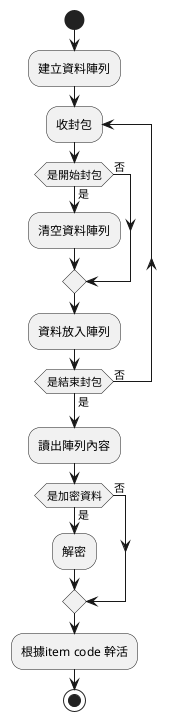 @startuml
start

:建立資料陣列;

repeat :收封包;

if(是開始封包) then(是)
  :清空資料陣列;
else(否)
endif

:資料放入陣列;

repeat while (是結束封包) is (否) not (是)

:讀出陣列內容;

if(是加密資料)then(是)
  :解密;
  ' 加入怎麼解密
else(否)
endif

:根據item code 幹活;

stop
@enduml

